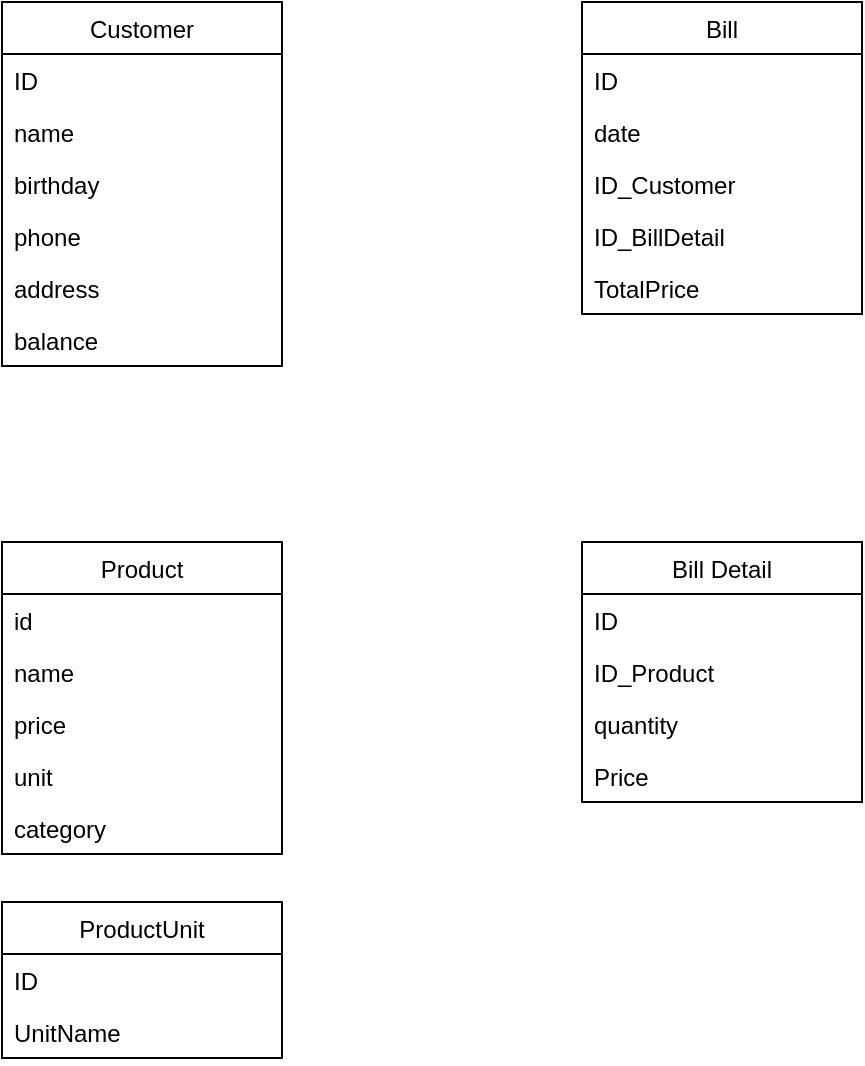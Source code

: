 <mxfile version="10.6.6" type="device"><diagram id="Qfu8yM95tAor0f9-FX8V" name="Page-1"><mxGraphModel dx="1329" dy="762" grid="1" gridSize="10" guides="1" tooltips="1" connect="1" arrows="1" fold="1" page="1" pageScale="1" pageWidth="850" pageHeight="1100" math="0" shadow="0"><root><mxCell id="0"/><mxCell id="1" parent="0"/><mxCell id="ln2L0BLWwsO7aaL8gPPF-1" value="Customer" style="swimlane;fontStyle=0;childLayout=stackLayout;horizontal=1;startSize=26;fillColor=none;horizontalStack=0;resizeParent=1;resizeParentMax=0;resizeLast=0;collapsible=1;marginBottom=0;" vertex="1" parent="1"><mxGeometry x="30" y="70" width="140" height="182" as="geometry"/></mxCell><mxCell id="ln2L0BLWwsO7aaL8gPPF-2" value="ID" style="text;strokeColor=none;fillColor=none;align=left;verticalAlign=top;spacingLeft=4;spacingRight=4;overflow=hidden;rotatable=0;points=[[0,0.5],[1,0.5]];portConstraint=eastwest;" vertex="1" parent="ln2L0BLWwsO7aaL8gPPF-1"><mxGeometry y="26" width="140" height="26" as="geometry"/></mxCell><mxCell id="ln2L0BLWwsO7aaL8gPPF-3" value="name" style="text;strokeColor=none;fillColor=none;align=left;verticalAlign=top;spacingLeft=4;spacingRight=4;overflow=hidden;rotatable=0;points=[[0,0.5],[1,0.5]];portConstraint=eastwest;" vertex="1" parent="ln2L0BLWwsO7aaL8gPPF-1"><mxGeometry y="52" width="140" height="26" as="geometry"/></mxCell><mxCell id="ln2L0BLWwsO7aaL8gPPF-4" value="birthday" style="text;strokeColor=none;fillColor=none;align=left;verticalAlign=top;spacingLeft=4;spacingRight=4;overflow=hidden;rotatable=0;points=[[0,0.5],[1,0.5]];portConstraint=eastwest;" vertex="1" parent="ln2L0BLWwsO7aaL8gPPF-1"><mxGeometry y="78" width="140" height="26" as="geometry"/></mxCell><mxCell id="ln2L0BLWwsO7aaL8gPPF-5" value="phone" style="text;strokeColor=none;fillColor=none;align=left;verticalAlign=top;spacingLeft=4;spacingRight=4;overflow=hidden;rotatable=0;points=[[0,0.5],[1,0.5]];portConstraint=eastwest;" vertex="1" parent="ln2L0BLWwsO7aaL8gPPF-1"><mxGeometry y="104" width="140" height="26" as="geometry"/></mxCell><mxCell id="ln2L0BLWwsO7aaL8gPPF-7" value="address" style="text;strokeColor=none;fillColor=none;align=left;verticalAlign=top;spacingLeft=4;spacingRight=4;overflow=hidden;rotatable=0;points=[[0,0.5],[1,0.5]];portConstraint=eastwest;" vertex="1" parent="ln2L0BLWwsO7aaL8gPPF-1"><mxGeometry y="130" width="140" height="26" as="geometry"/></mxCell><mxCell id="ln2L0BLWwsO7aaL8gPPF-8" value="balance" style="text;strokeColor=none;fillColor=none;align=left;verticalAlign=top;spacingLeft=4;spacingRight=4;overflow=hidden;rotatable=0;points=[[0,0.5],[1,0.5]];portConstraint=eastwest;" vertex="1" parent="ln2L0BLWwsO7aaL8gPPF-1"><mxGeometry y="156" width="140" height="26" as="geometry"/></mxCell><mxCell id="ln2L0BLWwsO7aaL8gPPF-9" value="Product" style="swimlane;fontStyle=0;childLayout=stackLayout;horizontal=1;startSize=26;fillColor=none;horizontalStack=0;resizeParent=1;resizeParentMax=0;resizeLast=0;collapsible=1;marginBottom=0;" vertex="1" parent="1"><mxGeometry x="30" y="340" width="140" height="156" as="geometry"/></mxCell><mxCell id="ln2L0BLWwsO7aaL8gPPF-10" value="id" style="text;strokeColor=none;fillColor=none;align=left;verticalAlign=top;spacingLeft=4;spacingRight=4;overflow=hidden;rotatable=0;points=[[0,0.5],[1,0.5]];portConstraint=eastwest;" vertex="1" parent="ln2L0BLWwsO7aaL8gPPF-9"><mxGeometry y="26" width="140" height="26" as="geometry"/></mxCell><mxCell id="ln2L0BLWwsO7aaL8gPPF-13" value="name" style="text;strokeColor=none;fillColor=none;align=left;verticalAlign=top;spacingLeft=4;spacingRight=4;overflow=hidden;rotatable=0;points=[[0,0.5],[1,0.5]];portConstraint=eastwest;" vertex="1" parent="ln2L0BLWwsO7aaL8gPPF-9"><mxGeometry y="52" width="140" height="26" as="geometry"/></mxCell><mxCell id="ln2L0BLWwsO7aaL8gPPF-14" value="price" style="text;strokeColor=none;fillColor=none;align=left;verticalAlign=top;spacingLeft=4;spacingRight=4;overflow=hidden;rotatable=0;points=[[0,0.5],[1,0.5]];portConstraint=eastwest;" vertex="1" parent="ln2L0BLWwsO7aaL8gPPF-9"><mxGeometry y="78" width="140" height="26" as="geometry"/></mxCell><mxCell id="ln2L0BLWwsO7aaL8gPPF-11" value="unit" style="text;strokeColor=none;fillColor=none;align=left;verticalAlign=top;spacingLeft=4;spacingRight=4;overflow=hidden;rotatable=0;points=[[0,0.5],[1,0.5]];portConstraint=eastwest;" vertex="1" parent="ln2L0BLWwsO7aaL8gPPF-9"><mxGeometry y="104" width="140" height="26" as="geometry"/></mxCell><mxCell id="ln2L0BLWwsO7aaL8gPPF-12" value="category&#10;" style="text;strokeColor=none;fillColor=none;align=left;verticalAlign=top;spacingLeft=4;spacingRight=4;overflow=hidden;rotatable=0;points=[[0,0.5],[1,0.5]];portConstraint=eastwest;" vertex="1" parent="ln2L0BLWwsO7aaL8gPPF-9"><mxGeometry y="130" width="140" height="26" as="geometry"/></mxCell><mxCell id="ln2L0BLWwsO7aaL8gPPF-15" value="Bill" style="swimlane;fontStyle=0;childLayout=stackLayout;horizontal=1;startSize=26;fillColor=none;horizontalStack=0;resizeParent=1;resizeParentMax=0;resizeLast=0;collapsible=1;marginBottom=0;" vertex="1" parent="1"><mxGeometry x="320" y="70" width="140" height="156" as="geometry"/></mxCell><mxCell id="ln2L0BLWwsO7aaL8gPPF-16" value="ID" style="text;strokeColor=none;fillColor=none;align=left;verticalAlign=top;spacingLeft=4;spacingRight=4;overflow=hidden;rotatable=0;points=[[0,0.5],[1,0.5]];portConstraint=eastwest;" vertex="1" parent="ln2L0BLWwsO7aaL8gPPF-15"><mxGeometry y="26" width="140" height="26" as="geometry"/></mxCell><mxCell id="ln2L0BLWwsO7aaL8gPPF-20" value="date" style="text;strokeColor=none;fillColor=none;align=left;verticalAlign=top;spacingLeft=4;spacingRight=4;overflow=hidden;rotatable=0;points=[[0,0.5],[1,0.5]];portConstraint=eastwest;" vertex="1" parent="ln2L0BLWwsO7aaL8gPPF-15"><mxGeometry y="52" width="140" height="26" as="geometry"/></mxCell><mxCell id="ln2L0BLWwsO7aaL8gPPF-19" value="ID_Customer" style="text;strokeColor=none;fillColor=none;align=left;verticalAlign=top;spacingLeft=4;spacingRight=4;overflow=hidden;rotatable=0;points=[[0,0.5],[1,0.5]];portConstraint=eastwest;" vertex="1" parent="ln2L0BLWwsO7aaL8gPPF-15"><mxGeometry y="78" width="140" height="26" as="geometry"/></mxCell><mxCell id="ln2L0BLWwsO7aaL8gPPF-17" value="ID_BillDetail" style="text;strokeColor=none;fillColor=none;align=left;verticalAlign=top;spacingLeft=4;spacingRight=4;overflow=hidden;rotatable=0;points=[[0,0.5],[1,0.5]];portConstraint=eastwest;" vertex="1" parent="ln2L0BLWwsO7aaL8gPPF-15"><mxGeometry y="104" width="140" height="26" as="geometry"/></mxCell><mxCell id="ln2L0BLWwsO7aaL8gPPF-18" value="TotalPrice" style="text;strokeColor=none;fillColor=none;align=left;verticalAlign=top;spacingLeft=4;spacingRight=4;overflow=hidden;rotatable=0;points=[[0,0.5],[1,0.5]];portConstraint=eastwest;" vertex="1" parent="ln2L0BLWwsO7aaL8gPPF-15"><mxGeometry y="130" width="140" height="26" as="geometry"/></mxCell><mxCell id="ln2L0BLWwsO7aaL8gPPF-21" value="Bill Detail" style="swimlane;fontStyle=0;childLayout=stackLayout;horizontal=1;startSize=26;fillColor=none;horizontalStack=0;resizeParent=1;resizeParentMax=0;resizeLast=0;collapsible=1;marginBottom=0;" vertex="1" parent="1"><mxGeometry x="320" y="340" width="140" height="130" as="geometry"/></mxCell><mxCell id="ln2L0BLWwsO7aaL8gPPF-27" value="ID" style="text;strokeColor=none;fillColor=none;align=left;verticalAlign=top;spacingLeft=4;spacingRight=4;overflow=hidden;rotatable=0;points=[[0,0.5],[1,0.5]];portConstraint=eastwest;" vertex="1" parent="ln2L0BLWwsO7aaL8gPPF-21"><mxGeometry y="26" width="140" height="26" as="geometry"/></mxCell><mxCell id="ln2L0BLWwsO7aaL8gPPF-26" value="ID_Product" style="text;strokeColor=none;fillColor=none;align=left;verticalAlign=top;spacingLeft=4;spacingRight=4;overflow=hidden;rotatable=0;points=[[0,0.5],[1,0.5]];portConstraint=eastwest;" vertex="1" parent="ln2L0BLWwsO7aaL8gPPF-21"><mxGeometry y="52" width="140" height="26" as="geometry"/></mxCell><mxCell id="ln2L0BLWwsO7aaL8gPPF-25" value="quantity" style="text;strokeColor=none;fillColor=none;align=left;verticalAlign=top;spacingLeft=4;spacingRight=4;overflow=hidden;rotatable=0;points=[[0,0.5],[1,0.5]];portConstraint=eastwest;" vertex="1" parent="ln2L0BLWwsO7aaL8gPPF-21"><mxGeometry y="78" width="140" height="26" as="geometry"/></mxCell><mxCell id="ln2L0BLWwsO7aaL8gPPF-22" value="Price" style="text;strokeColor=none;fillColor=none;align=left;verticalAlign=top;spacingLeft=4;spacingRight=4;overflow=hidden;rotatable=0;points=[[0,0.5],[1,0.5]];portConstraint=eastwest;" vertex="1" parent="ln2L0BLWwsO7aaL8gPPF-21"><mxGeometry y="104" width="140" height="26" as="geometry"/></mxCell><mxCell id="ln2L0BLWwsO7aaL8gPPF-28" value="ProductUnit" style="swimlane;fontStyle=0;childLayout=stackLayout;horizontal=1;startSize=26;fillColor=none;horizontalStack=0;resizeParent=1;resizeParentMax=0;resizeLast=0;collapsible=1;marginBottom=0;" vertex="1" parent="1"><mxGeometry x="30" y="520" width="140" height="78" as="geometry"/></mxCell><mxCell id="ln2L0BLWwsO7aaL8gPPF-29" value="ID" style="text;strokeColor=none;fillColor=none;align=left;verticalAlign=top;spacingLeft=4;spacingRight=4;overflow=hidden;rotatable=0;points=[[0,0.5],[1,0.5]];portConstraint=eastwest;" vertex="1" parent="ln2L0BLWwsO7aaL8gPPF-28"><mxGeometry y="26" width="140" height="26" as="geometry"/></mxCell><mxCell id="ln2L0BLWwsO7aaL8gPPF-30" value="UnitName" style="text;strokeColor=none;fillColor=none;align=left;verticalAlign=top;spacingLeft=4;spacingRight=4;overflow=hidden;rotatable=0;points=[[0,0.5],[1,0.5]];portConstraint=eastwest;" vertex="1" parent="ln2L0BLWwsO7aaL8gPPF-28"><mxGeometry y="52" width="140" height="26" as="geometry"/></mxCell></root></mxGraphModel></diagram></mxfile>